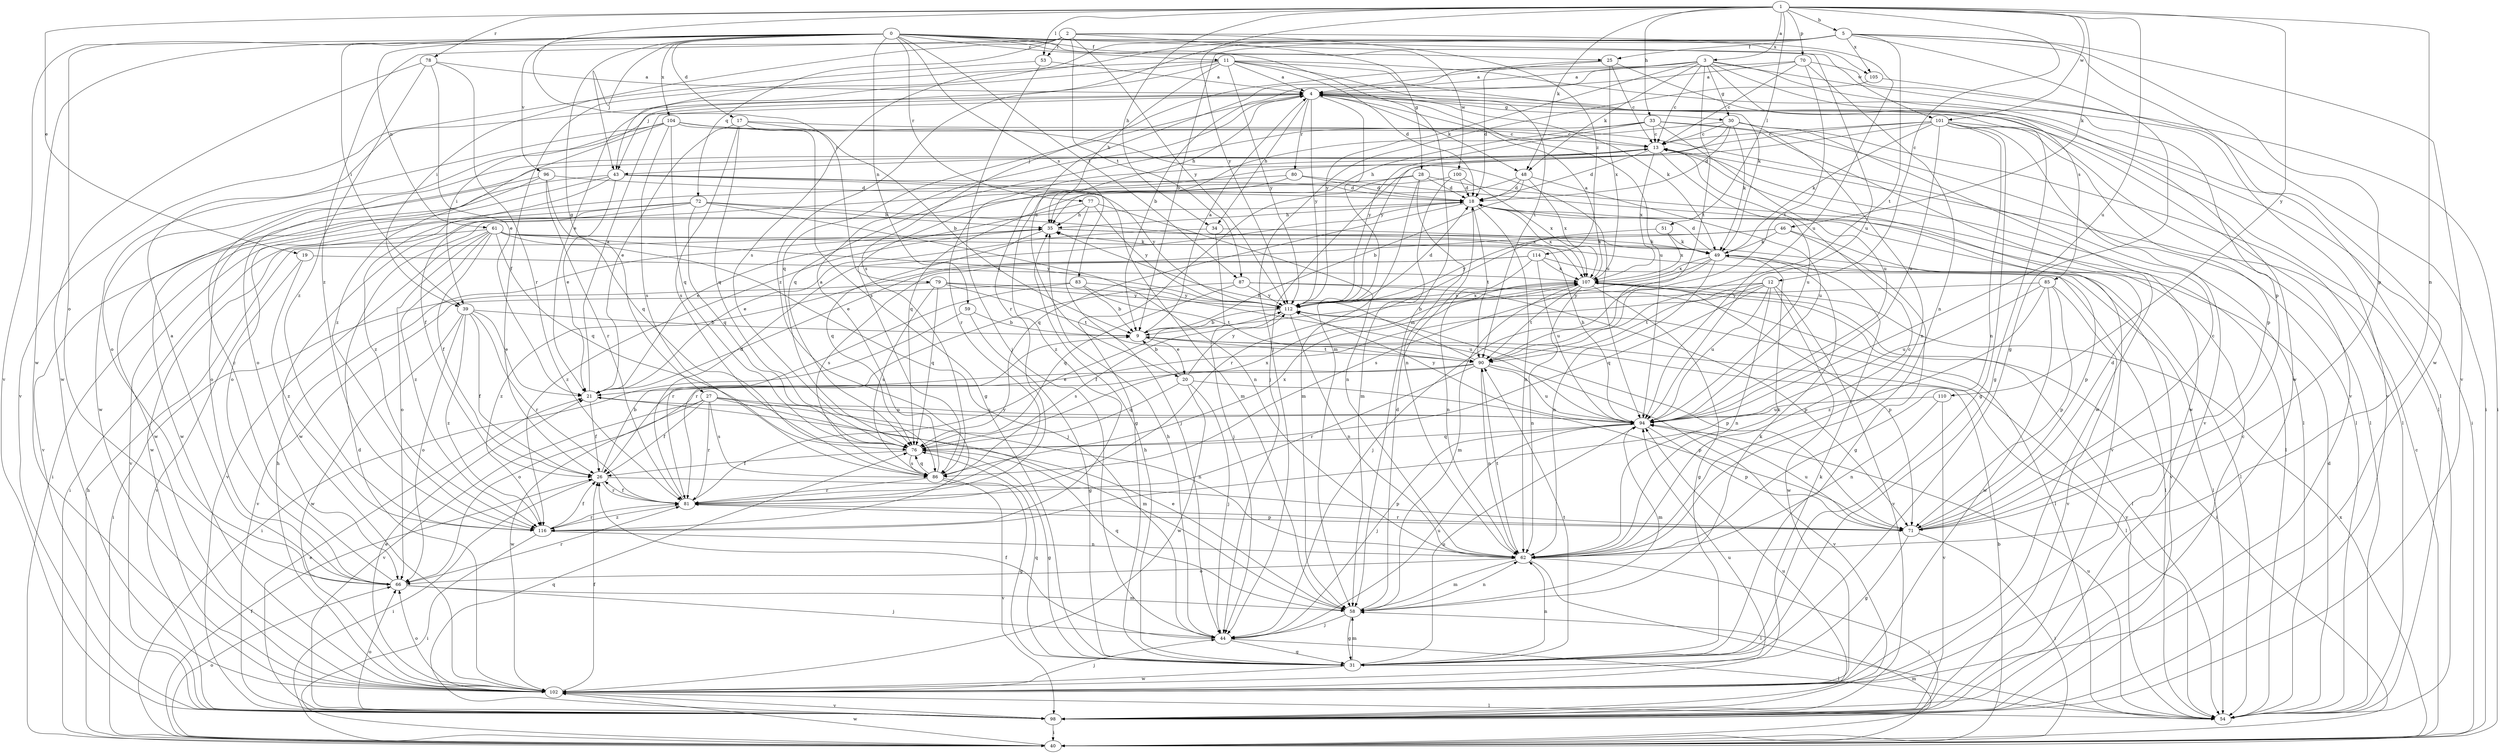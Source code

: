 strict digraph  {
0;
1;
2;
3;
4;
5;
9;
11;
12;
13;
17;
18;
19;
20;
21;
25;
26;
27;
28;
30;
31;
33;
34;
35;
39;
40;
43;
44;
46;
48;
49;
51;
53;
54;
58;
59;
61;
62;
66;
70;
71;
72;
76;
77;
78;
79;
80;
81;
83;
85;
86;
87;
90;
94;
96;
98;
100;
101;
102;
104;
105;
107;
110;
112;
114;
116;
0 -> 11  [label=c];
0 -> 17  [label=d];
0 -> 25  [label=f];
0 -> 27  [label=g];
0 -> 39  [label=i];
0 -> 43  [label=j];
0 -> 58  [label=m];
0 -> 59  [label=n];
0 -> 61  [label=n];
0 -> 66  [label=o];
0 -> 77  [label=r];
0 -> 83  [label=s];
0 -> 87  [label=t];
0 -> 94  [label=u];
0 -> 96  [label=v];
0 -> 98  [label=v];
0 -> 100  [label=w];
0 -> 101  [label=w];
0 -> 104  [label=x];
0 -> 105  [label=x];
1 -> 3  [label=a];
1 -> 5  [label=b];
1 -> 12  [label=c];
1 -> 19  [label=e];
1 -> 33  [label=h];
1 -> 34  [label=h];
1 -> 46  [label=k];
1 -> 48  [label=k];
1 -> 51  [label=l];
1 -> 53  [label=l];
1 -> 62  [label=n];
1 -> 70  [label=p];
1 -> 78  [label=r];
1 -> 79  [label=r];
1 -> 94  [label=u];
1 -> 101  [label=w];
1 -> 110  [label=y];
1 -> 112  [label=y];
2 -> 28  [label=g];
2 -> 39  [label=i];
2 -> 53  [label=l];
2 -> 72  [label=q];
2 -> 87  [label=t];
2 -> 94  [label=u];
2 -> 102  [label=w];
2 -> 112  [label=y];
2 -> 114  [label=z];
2 -> 116  [label=z];
3 -> 4  [label=a];
3 -> 13  [label=c];
3 -> 20  [label=e];
3 -> 30  [label=g];
3 -> 48  [label=k];
3 -> 71  [label=p];
3 -> 85  [label=s];
3 -> 86  [label=s];
3 -> 90  [label=t];
3 -> 98  [label=v];
3 -> 102  [label=w];
3 -> 112  [label=y];
4 -> 30  [label=g];
4 -> 31  [label=g];
4 -> 34  [label=h];
4 -> 35  [label=h];
4 -> 39  [label=i];
4 -> 40  [label=i];
4 -> 48  [label=k];
4 -> 49  [label=k];
4 -> 54  [label=l];
4 -> 58  [label=m];
4 -> 76  [label=q];
4 -> 80  [label=r];
4 -> 94  [label=u];
4 -> 112  [label=y];
5 -> 9  [label=b];
5 -> 25  [label=f];
5 -> 31  [label=g];
5 -> 43  [label=j];
5 -> 71  [label=p];
5 -> 86  [label=s];
5 -> 90  [label=t];
5 -> 98  [label=v];
5 -> 102  [label=w];
5 -> 105  [label=x];
5 -> 116  [label=z];
9 -> 4  [label=a];
9 -> 20  [label=e];
9 -> 54  [label=l];
9 -> 90  [label=t];
11 -> 4  [label=a];
11 -> 18  [label=d];
11 -> 21  [label=e];
11 -> 26  [label=f];
11 -> 35  [label=h];
11 -> 43  [label=j];
11 -> 49  [label=k];
11 -> 54  [label=l];
11 -> 90  [label=t];
11 -> 112  [label=y];
12 -> 26  [label=f];
12 -> 62  [label=n];
12 -> 76  [label=q];
12 -> 90  [label=t];
12 -> 94  [label=u];
12 -> 98  [label=v];
12 -> 102  [label=w];
12 -> 112  [label=y];
13 -> 18  [label=d];
13 -> 43  [label=j];
13 -> 66  [label=o];
13 -> 81  [label=r];
13 -> 94  [label=u];
13 -> 107  [label=x];
17 -> 9  [label=b];
17 -> 13  [label=c];
17 -> 21  [label=e];
17 -> 31  [label=g];
17 -> 76  [label=q];
17 -> 86  [label=s];
18 -> 35  [label=h];
18 -> 62  [label=n];
18 -> 76  [label=q];
18 -> 90  [label=t];
18 -> 107  [label=x];
19 -> 98  [label=v];
19 -> 107  [label=x];
19 -> 116  [label=z];
20 -> 9  [label=b];
20 -> 44  [label=j];
20 -> 71  [label=p];
20 -> 76  [label=q];
20 -> 102  [label=w];
20 -> 112  [label=y];
21 -> 4  [label=a];
21 -> 26  [label=f];
21 -> 94  [label=u];
25 -> 4  [label=a];
25 -> 13  [label=c];
25 -> 18  [label=d];
25 -> 98  [label=v];
25 -> 107  [label=x];
26 -> 9  [label=b];
26 -> 40  [label=i];
26 -> 71  [label=p];
26 -> 81  [label=r];
27 -> 26  [label=f];
27 -> 58  [label=m];
27 -> 62  [label=n];
27 -> 81  [label=r];
27 -> 86  [label=s];
27 -> 94  [label=u];
27 -> 98  [label=v];
27 -> 102  [label=w];
28 -> 18  [label=d];
28 -> 26  [label=f];
28 -> 31  [label=g];
28 -> 54  [label=l];
28 -> 58  [label=m];
28 -> 62  [label=n];
30 -> 13  [label=c];
30 -> 18  [label=d];
30 -> 49  [label=k];
30 -> 54  [label=l];
30 -> 62  [label=n];
30 -> 81  [label=r];
30 -> 102  [label=w];
30 -> 112  [label=y];
31 -> 35  [label=h];
31 -> 58  [label=m];
31 -> 62  [label=n];
31 -> 76  [label=q];
31 -> 90  [label=t];
31 -> 94  [label=u];
31 -> 102  [label=w];
33 -> 13  [label=c];
33 -> 35  [label=h];
33 -> 54  [label=l];
33 -> 76  [label=q];
33 -> 94  [label=u];
33 -> 102  [label=w];
33 -> 112  [label=y];
34 -> 21  [label=e];
34 -> 44  [label=j];
34 -> 49  [label=k];
35 -> 49  [label=k];
35 -> 54  [label=l];
35 -> 76  [label=q];
35 -> 116  [label=z];
39 -> 9  [label=b];
39 -> 21  [label=e];
39 -> 26  [label=f];
39 -> 66  [label=o];
39 -> 81  [label=r];
39 -> 102  [label=w];
39 -> 116  [label=z];
40 -> 9  [label=b];
40 -> 13  [label=c];
40 -> 26  [label=f];
40 -> 35  [label=h];
40 -> 58  [label=m];
40 -> 66  [label=o];
40 -> 102  [label=w];
40 -> 107  [label=x];
43 -> 18  [label=d];
43 -> 21  [label=e];
43 -> 58  [label=m];
43 -> 98  [label=v];
43 -> 102  [label=w];
43 -> 112  [label=y];
43 -> 116  [label=z];
44 -> 26  [label=f];
44 -> 31  [label=g];
44 -> 35  [label=h];
44 -> 54  [label=l];
44 -> 94  [label=u];
46 -> 21  [label=e];
46 -> 31  [label=g];
46 -> 49  [label=k];
46 -> 98  [label=v];
46 -> 112  [label=y];
48 -> 9  [label=b];
48 -> 18  [label=d];
48 -> 76  [label=q];
48 -> 94  [label=u];
48 -> 107  [label=x];
49 -> 18  [label=d];
49 -> 44  [label=j];
49 -> 54  [label=l];
49 -> 62  [label=n];
49 -> 86  [label=s];
49 -> 107  [label=x];
51 -> 49  [label=k];
51 -> 81  [label=r];
51 -> 107  [label=x];
53 -> 4  [label=a];
53 -> 44  [label=j];
53 -> 98  [label=v];
54 -> 18  [label=d];
54 -> 94  [label=u];
54 -> 112  [label=y];
58 -> 18  [label=d];
58 -> 21  [label=e];
58 -> 31  [label=g];
58 -> 44  [label=j];
58 -> 49  [label=k];
58 -> 62  [label=n];
58 -> 76  [label=q];
59 -> 9  [label=b];
59 -> 31  [label=g];
59 -> 40  [label=i];
61 -> 26  [label=f];
61 -> 40  [label=i];
61 -> 44  [label=j];
61 -> 49  [label=k];
61 -> 66  [label=o];
61 -> 71  [label=p];
61 -> 76  [label=q];
61 -> 98  [label=v];
61 -> 112  [label=y];
61 -> 116  [label=z];
62 -> 13  [label=c];
62 -> 40  [label=i];
62 -> 49  [label=k];
62 -> 54  [label=l];
62 -> 58  [label=m];
62 -> 66  [label=o];
62 -> 90  [label=t];
66 -> 4  [label=a];
66 -> 13  [label=c];
66 -> 44  [label=j];
66 -> 58  [label=m];
66 -> 81  [label=r];
70 -> 4  [label=a];
70 -> 9  [label=b];
70 -> 13  [label=c];
70 -> 40  [label=i];
70 -> 62  [label=n];
70 -> 90  [label=t];
71 -> 13  [label=c];
71 -> 18  [label=d];
71 -> 31  [label=g];
71 -> 40  [label=i];
71 -> 81  [label=r];
71 -> 94  [label=u];
72 -> 35  [label=h];
72 -> 40  [label=i];
72 -> 62  [label=n];
72 -> 76  [label=q];
72 -> 98  [label=v];
72 -> 102  [label=w];
72 -> 107  [label=x];
76 -> 26  [label=f];
76 -> 31  [label=g];
76 -> 86  [label=s];
76 -> 107  [label=x];
77 -> 21  [label=e];
77 -> 35  [label=h];
77 -> 44  [label=j];
77 -> 62  [label=n];
77 -> 112  [label=y];
78 -> 4  [label=a];
78 -> 21  [label=e];
78 -> 81  [label=r];
78 -> 102  [label=w];
78 -> 116  [label=z];
79 -> 40  [label=i];
79 -> 76  [label=q];
79 -> 86  [label=s];
79 -> 90  [label=t];
79 -> 94  [label=u];
79 -> 112  [label=y];
80 -> 18  [label=d];
80 -> 66  [label=o];
80 -> 98  [label=v];
80 -> 116  [label=z];
81 -> 18  [label=d];
81 -> 26  [label=f];
81 -> 71  [label=p];
81 -> 112  [label=y];
81 -> 116  [label=z];
83 -> 9  [label=b];
83 -> 81  [label=r];
83 -> 90  [label=t];
83 -> 98  [label=v];
83 -> 112  [label=y];
85 -> 71  [label=p];
85 -> 94  [label=u];
85 -> 98  [label=v];
85 -> 102  [label=w];
85 -> 112  [label=y];
85 -> 116  [label=z];
86 -> 4  [label=a];
86 -> 31  [label=g];
86 -> 76  [label=q];
86 -> 81  [label=r];
86 -> 98  [label=v];
86 -> 107  [label=x];
87 -> 54  [label=l];
87 -> 71  [label=p];
87 -> 76  [label=q];
87 -> 81  [label=r];
87 -> 112  [label=y];
90 -> 21  [label=e];
90 -> 35  [label=h];
90 -> 62  [label=n];
90 -> 66  [label=o];
90 -> 81  [label=r];
90 -> 94  [label=u];
90 -> 98  [label=v];
94 -> 35  [label=h];
94 -> 44  [label=j];
94 -> 58  [label=m];
94 -> 71  [label=p];
94 -> 76  [label=q];
94 -> 112  [label=y];
96 -> 18  [label=d];
96 -> 66  [label=o];
96 -> 76  [label=q];
96 -> 81  [label=r];
96 -> 102  [label=w];
98 -> 13  [label=c];
98 -> 21  [label=e];
98 -> 40  [label=i];
98 -> 66  [label=o];
98 -> 76  [label=q];
98 -> 94  [label=u];
100 -> 18  [label=d];
100 -> 58  [label=m];
100 -> 102  [label=w];
100 -> 107  [label=x];
101 -> 13  [label=c];
101 -> 31  [label=g];
101 -> 44  [label=j];
101 -> 49  [label=k];
101 -> 54  [label=l];
101 -> 62  [label=n];
101 -> 71  [label=p];
101 -> 86  [label=s];
101 -> 94  [label=u];
101 -> 98  [label=v];
102 -> 18  [label=d];
102 -> 21  [label=e];
102 -> 26  [label=f];
102 -> 35  [label=h];
102 -> 44  [label=j];
102 -> 49  [label=k];
102 -> 54  [label=l];
102 -> 66  [label=o];
102 -> 94  [label=u];
102 -> 98  [label=v];
104 -> 13  [label=c];
104 -> 54  [label=l];
104 -> 66  [label=o];
104 -> 76  [label=q];
104 -> 86  [label=s];
104 -> 94  [label=u];
104 -> 102  [label=w];
104 -> 116  [label=z];
105 -> 40  [label=i];
105 -> 44  [label=j];
107 -> 4  [label=a];
107 -> 9  [label=b];
107 -> 31  [label=g];
107 -> 40  [label=i];
107 -> 54  [label=l];
107 -> 58  [label=m];
107 -> 62  [label=n];
107 -> 71  [label=p];
107 -> 90  [label=t];
107 -> 112  [label=y];
110 -> 62  [label=n];
110 -> 94  [label=u];
110 -> 98  [label=v];
112 -> 9  [label=b];
112 -> 18  [label=d];
112 -> 62  [label=n];
112 -> 71  [label=p];
112 -> 86  [label=s];
112 -> 107  [label=x];
114 -> 54  [label=l];
114 -> 62  [label=n];
114 -> 86  [label=s];
114 -> 94  [label=u];
114 -> 107  [label=x];
114 -> 116  [label=z];
116 -> 26  [label=f];
116 -> 40  [label=i];
116 -> 62  [label=n];
116 -> 81  [label=r];
}
